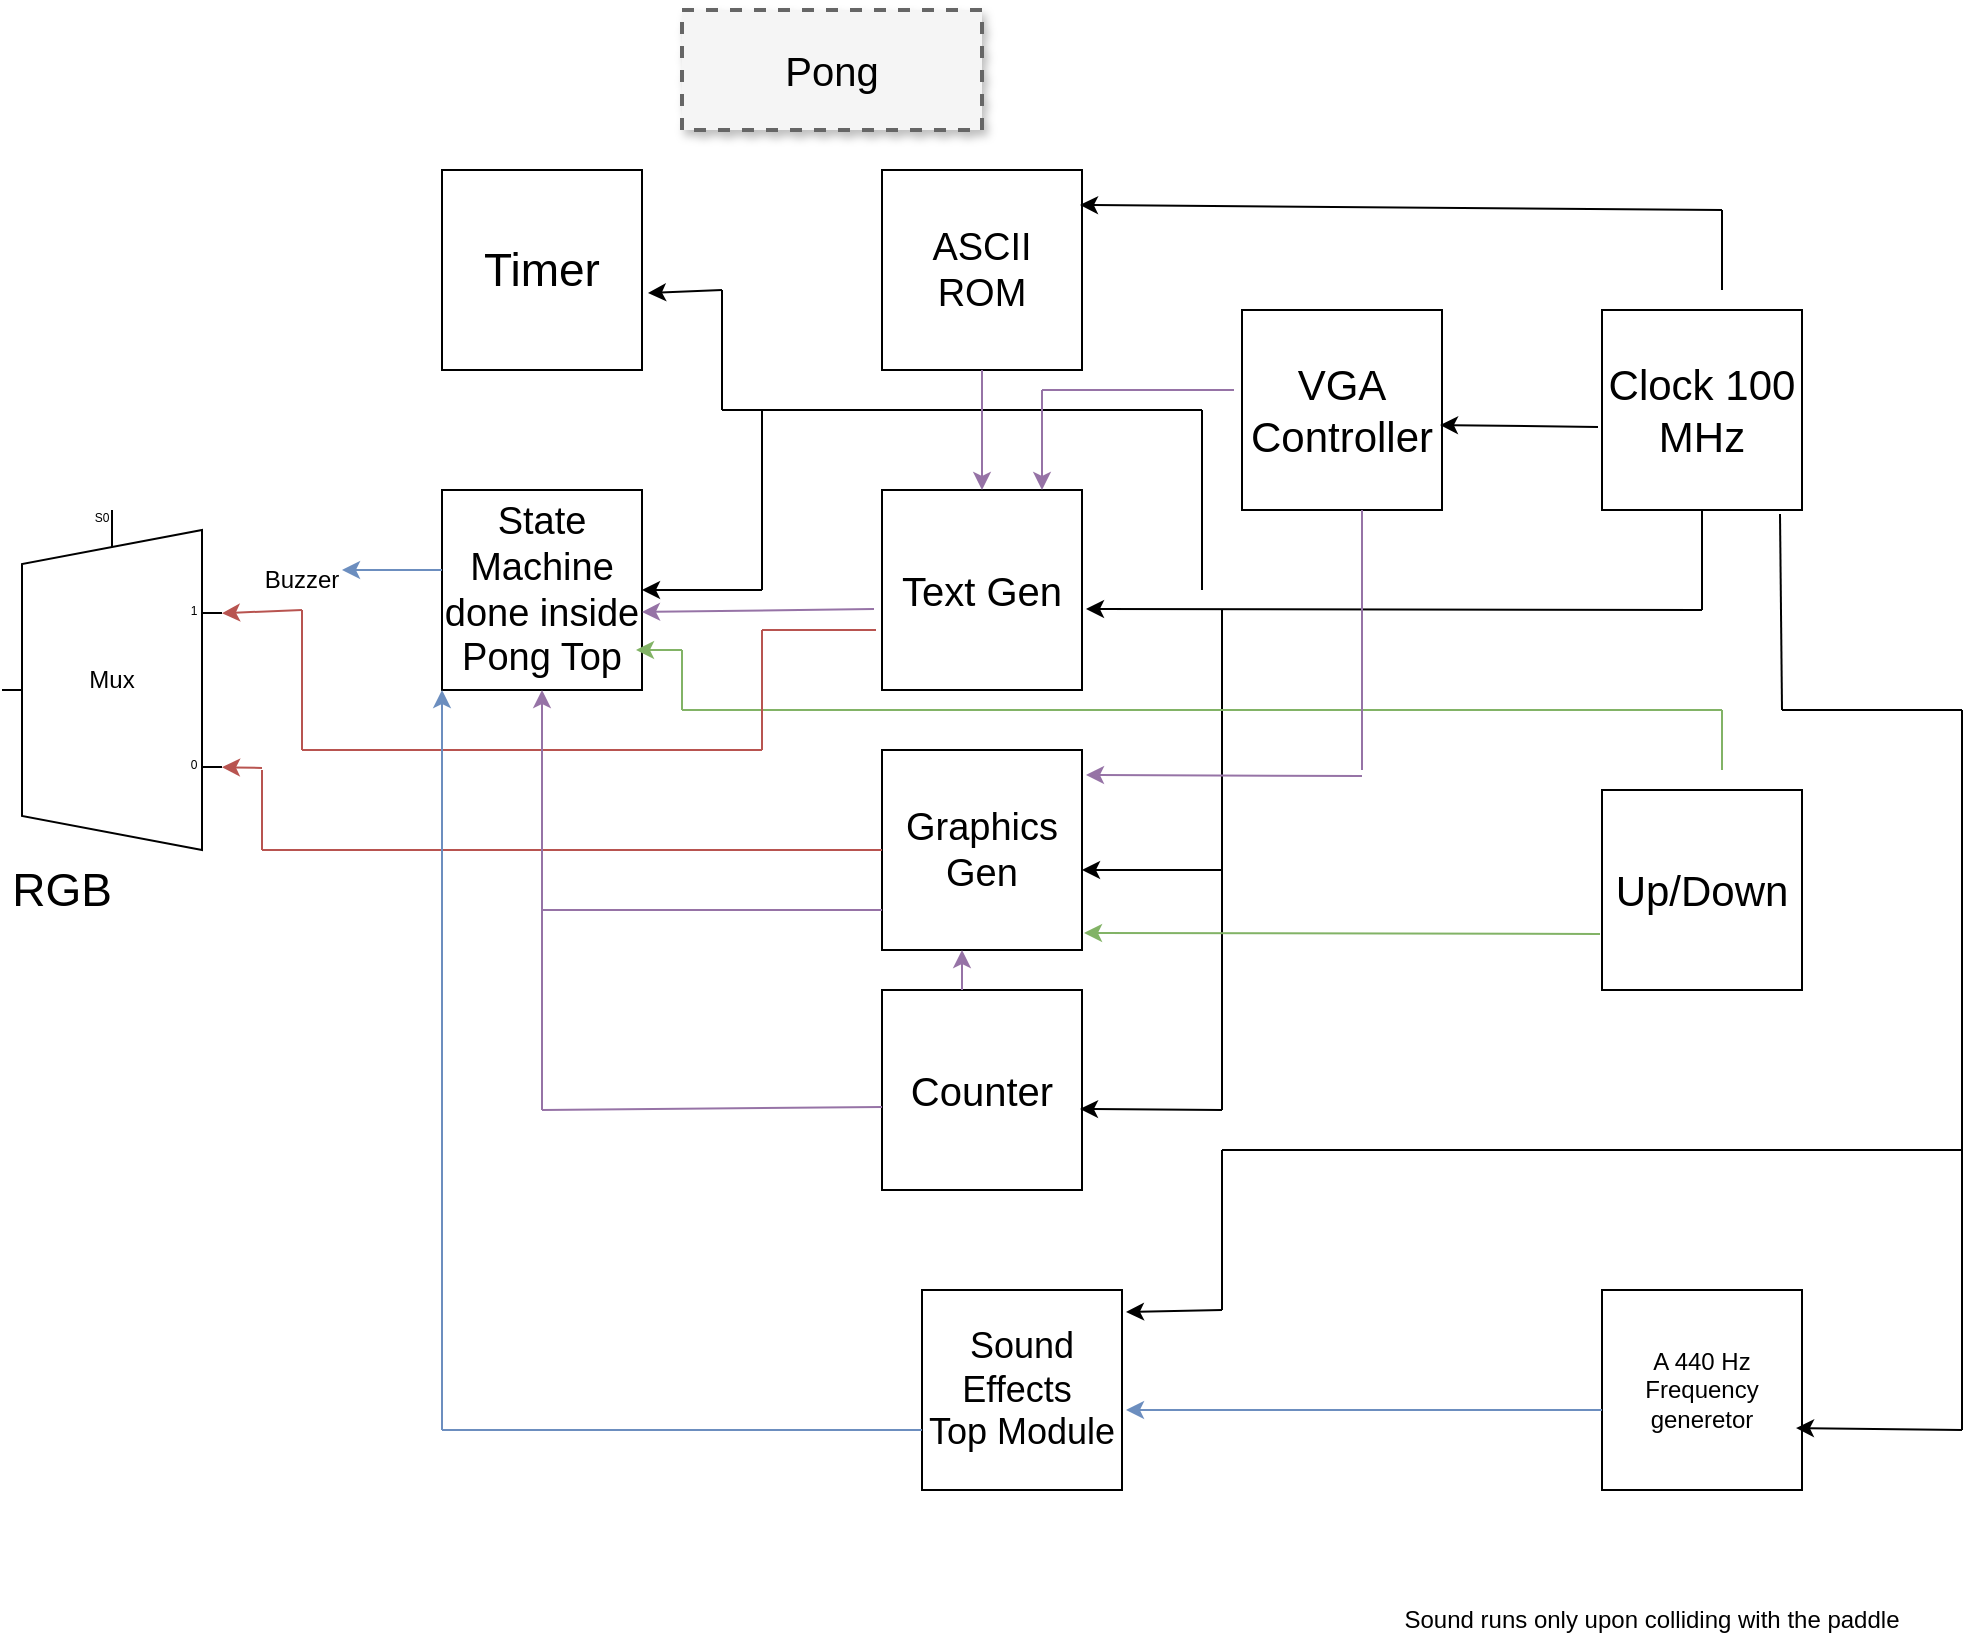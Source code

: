 <mxfile version="25.0.1">
  <diagram name="Page-1" id="90a13364-a465-7bf4-72fc-28e22215d7a0">
    <mxGraphModel dx="911" dy="605" grid="1" gridSize="10" guides="1" tooltips="1" connect="1" arrows="1" fold="1" page="1" pageScale="1.5" pageWidth="1169" pageHeight="826" background="none" math="0" shadow="0">
      <root>
        <mxCell id="0" style=";html=1;" />
        <mxCell id="1" style=";html=1;" parent="0" />
        <mxCell id="3a17f1ce550125da-1" value="Pong" style="whiteSpace=wrap;html=1;shadow=1;fontSize=20;fillColor=#f5f5f5;strokeColor=#666666;strokeWidth=2;dashed=1;" parent="1" vertex="1">
          <mxGeometry x="850" y="330" width="150" height="60" as="geometry" />
        </mxCell>
        <mxCell id="RpWCt385Ka6AR4KMFrXU-1" value="&lt;font style=&quot;font-size: 21px;&quot;&gt;Clock 100 MHz&lt;/font&gt;" style="whiteSpace=wrap;html=1;aspect=fixed;" parent="1" vertex="1">
          <mxGeometry x="1310" y="480" width="100" height="100" as="geometry" />
        </mxCell>
        <object label="&lt;font style=&quot;font-size: 21px;&quot;&gt;Up/Down&lt;/font&gt;" id="RpWCt385Ka6AR4KMFrXU-2">
          <mxCell style="whiteSpace=wrap;html=1;aspect=fixed;" parent="1" vertex="1">
            <mxGeometry x="1310" y="720" width="100" height="100" as="geometry" />
          </mxCell>
        </object>
        <mxCell id="RpWCt385Ka6AR4KMFrXU-18" value="&lt;font style=&quot;font-size: 19px;&quot;&gt;ASCII ROM&lt;/font&gt;" style="whiteSpace=wrap;html=1;aspect=fixed;" parent="1" vertex="1">
          <mxGeometry x="950" y="410" width="100" height="100" as="geometry" />
        </mxCell>
        <mxCell id="RpWCt385Ka6AR4KMFrXU-19" value="&lt;font style=&quot;font-size: 21px;&quot;&gt;VGA Controller&lt;/font&gt;" style="whiteSpace=wrap;html=1;aspect=fixed;" parent="1" vertex="1">
          <mxGeometry x="1130" y="480" width="100" height="100" as="geometry" />
        </mxCell>
        <mxCell id="RpWCt385Ka6AR4KMFrXU-20" value="&lt;font style=&quot;font-size: 20px;&quot;&gt;Text Gen&lt;/font&gt;" style="whiteSpace=wrap;html=1;aspect=fixed;" parent="1" vertex="1">
          <mxGeometry x="950" y="570" width="100" height="100" as="geometry" />
        </mxCell>
        <mxCell id="RpWCt385Ka6AR4KMFrXU-21" value="&lt;font style=&quot;font-size: 23px;&quot;&gt;Timer&lt;/font&gt;" style="whiteSpace=wrap;html=1;aspect=fixed;" parent="1" vertex="1">
          <mxGeometry x="730" y="410" width="100" height="100" as="geometry" />
        </mxCell>
        <mxCell id="RpWCt385Ka6AR4KMFrXU-22" value="&lt;font style=&quot;font-size: 19px;&quot;&gt;State Machine done inside Pong Top&lt;/font&gt;" style="whiteSpace=wrap;html=1;aspect=fixed;" parent="1" vertex="1">
          <mxGeometry x="730" y="570" width="100" height="100" as="geometry" />
        </mxCell>
        <mxCell id="RpWCt385Ka6AR4KMFrXU-23" value="&lt;font style=&quot;font-size: 19px;&quot;&gt;Graphics Gen&lt;/font&gt;" style="whiteSpace=wrap;html=1;aspect=fixed;" parent="1" vertex="1">
          <mxGeometry x="950" y="700" width="100" height="100" as="geometry" />
        </mxCell>
        <mxCell id="RpWCt385Ka6AR4KMFrXU-24" value="&lt;font style=&quot;font-size: 20px;&quot;&gt;Counter&lt;/font&gt;" style="whiteSpace=wrap;html=1;aspect=fixed;" parent="1" vertex="1">
          <mxGeometry x="950" y="820" width="100" height="100" as="geometry" />
        </mxCell>
        <mxCell id="RpWCt385Ka6AR4KMFrXU-25" value="Mux" style="shadow=0;dashed=0;align=center;html=1;strokeWidth=1;shape=mxgraph.electrical.abstract.mux2;whiteSpace=wrap;direction=west;" parent="1" vertex="1">
          <mxGeometry x="510" y="580" width="110" height="170" as="geometry" />
        </mxCell>
        <mxCell id="RpWCt385Ka6AR4KMFrXU-26" value="" style="endArrow=classic;html=1;rounded=0;entryX=0.99;entryY=0.575;entryDx=0;entryDy=0;entryPerimeter=0;exitX=-0.02;exitY=0.585;exitDx=0;exitDy=0;exitPerimeter=0;" parent="1" source="RpWCt385Ka6AR4KMFrXU-1" target="RpWCt385Ka6AR4KMFrXU-19" edge="1">
          <mxGeometry width="50" height="50" relative="1" as="geometry">
            <mxPoint x="1310" y="530" as="sourcePoint" />
            <mxPoint x="1300" y="540" as="targetPoint" />
          </mxGeometry>
        </mxCell>
        <mxCell id="RpWCt385Ka6AR4KMFrXU-28" value="" style="endArrow=classic;html=1;rounded=0;entryX=1.02;entryY=0.595;entryDx=0;entryDy=0;entryPerimeter=0;" parent="1" target="RpWCt385Ka6AR4KMFrXU-20" edge="1">
          <mxGeometry width="50" height="50" relative="1" as="geometry">
            <mxPoint x="1360" y="630" as="sourcePoint" />
            <mxPoint x="1060" y="630" as="targetPoint" />
          </mxGeometry>
        </mxCell>
        <mxCell id="RpWCt385Ka6AR4KMFrXU-30" value="" style="endArrow=none;html=1;rounded=0;entryX=0.5;entryY=1;entryDx=0;entryDy=0;" parent="1" target="RpWCt385Ka6AR4KMFrXU-1" edge="1">
          <mxGeometry width="50" height="50" relative="1" as="geometry">
            <mxPoint x="1360" y="630" as="sourcePoint" />
            <mxPoint x="1370" y="590" as="targetPoint" />
          </mxGeometry>
        </mxCell>
        <mxCell id="RpWCt385Ka6AR4KMFrXU-33" value="" style="endArrow=none;html=1;rounded=0;" parent="1" edge="1">
          <mxGeometry width="50" height="50" relative="1" as="geometry">
            <mxPoint x="1370" y="470" as="sourcePoint" />
            <mxPoint x="1370" y="430" as="targetPoint" />
            <Array as="points" />
          </mxGeometry>
        </mxCell>
        <mxCell id="RpWCt385Ka6AR4KMFrXU-35" value="" style="endArrow=classic;html=1;rounded=0;entryX=0.99;entryY=0.175;entryDx=0;entryDy=0;entryPerimeter=0;" parent="1" target="RpWCt385Ka6AR4KMFrXU-18" edge="1">
          <mxGeometry width="50" height="50" relative="1" as="geometry">
            <mxPoint x="1370" y="430" as="sourcePoint" />
            <mxPoint x="1230" y="380" as="targetPoint" />
          </mxGeometry>
        </mxCell>
        <mxCell id="RpWCt385Ka6AR4KMFrXU-37" value="" style="endArrow=none;html=1;rounded=0;" parent="1" edge="1">
          <mxGeometry width="50" height="50" relative="1" as="geometry">
            <mxPoint x="1120" y="880" as="sourcePoint" />
            <mxPoint x="1120" y="630" as="targetPoint" />
          </mxGeometry>
        </mxCell>
        <mxCell id="RpWCt385Ka6AR4KMFrXU-38" value="" style="endArrow=classic;html=1;rounded=0;" parent="1" edge="1">
          <mxGeometry width="50" height="50" relative="1" as="geometry">
            <mxPoint x="1120" y="760" as="sourcePoint" />
            <mxPoint x="1050" y="760" as="targetPoint" />
          </mxGeometry>
        </mxCell>
        <mxCell id="RpWCt385Ka6AR4KMFrXU-40" value="" style="endArrow=classic;html=1;rounded=0;entryX=0.99;entryY=0.595;entryDx=0;entryDy=0;entryPerimeter=0;" parent="1" target="RpWCt385Ka6AR4KMFrXU-24" edge="1">
          <mxGeometry width="50" height="50" relative="1" as="geometry">
            <mxPoint x="1120" y="880" as="sourcePoint" />
            <mxPoint x="1060" y="880" as="targetPoint" />
          </mxGeometry>
        </mxCell>
        <mxCell id="RpWCt385Ka6AR4KMFrXU-42" value="" style="endArrow=none;html=1;rounded=0;" parent="1" edge="1">
          <mxGeometry width="50" height="50" relative="1" as="geometry">
            <mxPoint x="1110" y="620" as="sourcePoint" />
            <mxPoint x="1110" y="530" as="targetPoint" />
          </mxGeometry>
        </mxCell>
        <mxCell id="RpWCt385Ka6AR4KMFrXU-43" value="" style="endArrow=none;html=1;rounded=0;" parent="1" edge="1">
          <mxGeometry width="50" height="50" relative="1" as="geometry">
            <mxPoint x="870" y="530" as="sourcePoint" />
            <mxPoint x="1110" y="530" as="targetPoint" />
          </mxGeometry>
        </mxCell>
        <mxCell id="RpWCt385Ka6AR4KMFrXU-46" value="" style="endArrow=none;html=1;rounded=0;" parent="1" edge="1">
          <mxGeometry width="50" height="50" relative="1" as="geometry">
            <mxPoint x="870" y="530" as="sourcePoint" />
            <mxPoint x="870" y="470" as="targetPoint" />
          </mxGeometry>
        </mxCell>
        <mxCell id="RpWCt385Ka6AR4KMFrXU-47" value="" style="endArrow=classic;html=1;rounded=0;entryX=1.03;entryY=0.615;entryDx=0;entryDy=0;entryPerimeter=0;" parent="1" target="RpWCt385Ka6AR4KMFrXU-21" edge="1">
          <mxGeometry width="50" height="50" relative="1" as="geometry">
            <mxPoint x="870" y="470" as="sourcePoint" />
            <mxPoint x="890" y="430" as="targetPoint" />
          </mxGeometry>
        </mxCell>
        <mxCell id="RpWCt385Ka6AR4KMFrXU-48" value="" style="endArrow=none;html=1;rounded=0;" parent="1" edge="1">
          <mxGeometry width="50" height="50" relative="1" as="geometry">
            <mxPoint x="890" y="620" as="sourcePoint" />
            <mxPoint x="890" y="530" as="targetPoint" />
          </mxGeometry>
        </mxCell>
        <mxCell id="RpWCt385Ka6AR4KMFrXU-49" value="" style="endArrow=classic;html=1;rounded=0;entryX=1;entryY=0.5;entryDx=0;entryDy=0;" parent="1" target="RpWCt385Ka6AR4KMFrXU-22" edge="1">
          <mxGeometry width="50" height="50" relative="1" as="geometry">
            <mxPoint x="890" y="620" as="sourcePoint" />
            <mxPoint x="880" y="580" as="targetPoint" />
          </mxGeometry>
        </mxCell>
        <mxCell id="RpWCt385Ka6AR4KMFrXU-51" value="" style="endArrow=classic;html=1;rounded=0;entryX=1.01;entryY=0.915;entryDx=0;entryDy=0;entryPerimeter=0;fillColor=#d5e8d4;strokeColor=#82b366;" parent="1" target="RpWCt385Ka6AR4KMFrXU-23" edge="1">
          <mxGeometry width="50" height="50" relative="1" as="geometry">
            <mxPoint x="1309" y="792" as="sourcePoint" />
            <mxPoint x="1240" y="750" as="targetPoint" />
          </mxGeometry>
        </mxCell>
        <mxCell id="RpWCt385Ka6AR4KMFrXU-52" value="" style="endArrow=none;html=1;rounded=0;fillColor=#d5e8d4;strokeColor=#82b366;" parent="1" edge="1">
          <mxGeometry width="50" height="50" relative="1" as="geometry">
            <mxPoint x="1370" y="710" as="sourcePoint" />
            <mxPoint x="1370" y="680" as="targetPoint" />
          </mxGeometry>
        </mxCell>
        <mxCell id="RpWCt385Ka6AR4KMFrXU-53" value="" style="endArrow=none;html=1;rounded=0;fillColor=#d5e8d4;strokeColor=#82b366;" parent="1" edge="1">
          <mxGeometry width="50" height="50" relative="1" as="geometry">
            <mxPoint x="850" y="680" as="sourcePoint" />
            <mxPoint x="1370" y="680" as="targetPoint" />
          </mxGeometry>
        </mxCell>
        <mxCell id="RpWCt385Ka6AR4KMFrXU-54" value="" style="endArrow=none;html=1;rounded=0;fillColor=#d5e8d4;strokeColor=#82b366;" parent="1" edge="1">
          <mxGeometry width="50" height="50" relative="1" as="geometry">
            <mxPoint x="850" y="680" as="sourcePoint" />
            <mxPoint x="850" y="650" as="targetPoint" />
          </mxGeometry>
        </mxCell>
        <mxCell id="RpWCt385Ka6AR4KMFrXU-55" value="" style="endArrow=classic;html=1;rounded=0;fillColor=#d5e8d4;strokeColor=#82b366;" parent="1" edge="1">
          <mxGeometry width="50" height="50" relative="1" as="geometry">
            <mxPoint x="850" y="650" as="sourcePoint" />
            <mxPoint x="827" y="650" as="targetPoint" />
          </mxGeometry>
        </mxCell>
        <mxCell id="RpWCt385Ka6AR4KMFrXU-57" value="" style="endArrow=none;html=1;rounded=0;fillColor=#f8cecc;strokeColor=#b85450;" parent="1" edge="1">
          <mxGeometry width="50" height="50" relative="1" as="geometry">
            <mxPoint x="890" y="640" as="sourcePoint" />
            <mxPoint x="947" y="640" as="targetPoint" />
          </mxGeometry>
        </mxCell>
        <mxCell id="RpWCt385Ka6AR4KMFrXU-58" value="" style="endArrow=none;html=1;rounded=0;fillColor=#f8cecc;strokeColor=#b85450;" parent="1" edge="1">
          <mxGeometry width="50" height="50" relative="1" as="geometry">
            <mxPoint x="890" y="700" as="sourcePoint" />
            <mxPoint x="890" y="640" as="targetPoint" />
          </mxGeometry>
        </mxCell>
        <mxCell id="RpWCt385Ka6AR4KMFrXU-59" value="" style="endArrow=none;html=1;rounded=0;fillColor=#f8cecc;strokeColor=#b85450;" parent="1" edge="1">
          <mxGeometry width="50" height="50" relative="1" as="geometry">
            <mxPoint x="660" y="700" as="sourcePoint" />
            <mxPoint x="890" y="700" as="targetPoint" />
          </mxGeometry>
        </mxCell>
        <mxCell id="RpWCt385Ka6AR4KMFrXU-62" value="" style="endArrow=none;html=1;rounded=0;fillColor=#f8cecc;strokeColor=#b85450;" parent="1" edge="1">
          <mxGeometry width="50" height="50" relative="1" as="geometry">
            <mxPoint x="660" y="700" as="sourcePoint" />
            <mxPoint x="660" y="630" as="targetPoint" />
          </mxGeometry>
        </mxCell>
        <mxCell id="RpWCt385Ka6AR4KMFrXU-63" value="" style="endArrow=classic;html=1;rounded=0;entryX=0;entryY=0.679;entryDx=0;entryDy=3;entryPerimeter=0;fillColor=#f8cecc;strokeColor=#b85450;" parent="1" target="RpWCt385Ka6AR4KMFrXU-25" edge="1">
          <mxGeometry width="50" height="50" relative="1" as="geometry">
            <mxPoint x="660" y="630" as="sourcePoint" />
            <mxPoint x="710" y="580" as="targetPoint" />
          </mxGeometry>
        </mxCell>
        <mxCell id="RpWCt385Ka6AR4KMFrXU-64" value="" style="endArrow=none;html=1;rounded=0;fillColor=#f8cecc;strokeColor=#b85450;" parent="1" edge="1">
          <mxGeometry width="50" height="50" relative="1" as="geometry">
            <mxPoint x="640" y="750" as="sourcePoint" />
            <mxPoint x="950" y="750" as="targetPoint" />
          </mxGeometry>
        </mxCell>
        <mxCell id="RpWCt385Ka6AR4KMFrXU-65" value="" style="endArrow=none;html=1;rounded=0;fillColor=#f8cecc;strokeColor=#b85450;" parent="1" edge="1">
          <mxGeometry width="50" height="50" relative="1" as="geometry">
            <mxPoint x="640" y="750" as="sourcePoint" />
            <mxPoint x="640" y="710" as="targetPoint" />
          </mxGeometry>
        </mxCell>
        <mxCell id="RpWCt385Ka6AR4KMFrXU-66" value="" style="endArrow=classic;html=1;rounded=0;entryX=0;entryY=0.226;entryDx=0;entryDy=3;entryPerimeter=0;fillColor=#f8cecc;strokeColor=#b85450;" parent="1" target="RpWCt385Ka6AR4KMFrXU-25" edge="1">
          <mxGeometry width="50" height="50" relative="1" as="geometry">
            <mxPoint x="640" y="709" as="sourcePoint" />
            <mxPoint x="690" y="670" as="targetPoint" />
          </mxGeometry>
        </mxCell>
        <mxCell id="RpWCt385Ka6AR4KMFrXU-67" value="" style="endArrow=none;html=1;rounded=0;fillColor=#e1d5e7;strokeColor=#9673a6;" parent="1" edge="1">
          <mxGeometry width="50" height="50" relative="1" as="geometry">
            <mxPoint x="1030" y="520" as="sourcePoint" />
            <mxPoint x="1126" y="520" as="targetPoint" />
          </mxGeometry>
        </mxCell>
        <mxCell id="RpWCt385Ka6AR4KMFrXU-68" value="" style="endArrow=classic;html=1;rounded=0;fillColor=#e1d5e7;strokeColor=#9673a6;" parent="1" edge="1">
          <mxGeometry width="50" height="50" relative="1" as="geometry">
            <mxPoint x="1030" y="520" as="sourcePoint" />
            <mxPoint x="1030" y="570" as="targetPoint" />
          </mxGeometry>
        </mxCell>
        <mxCell id="RpWCt385Ka6AR4KMFrXU-69" value="" style="endArrow=none;html=1;rounded=0;fillColor=#e1d5e7;strokeColor=#9673a6;" parent="1" edge="1">
          <mxGeometry width="50" height="50" relative="1" as="geometry">
            <mxPoint x="1190" y="710" as="sourcePoint" />
            <mxPoint x="1190" y="580" as="targetPoint" />
          </mxGeometry>
        </mxCell>
        <mxCell id="RpWCt385Ka6AR4KMFrXU-70" value="" style="endArrow=classic;html=1;rounded=0;entryX=1.02;entryY=0.125;entryDx=0;entryDy=0;entryPerimeter=0;fillColor=#e1d5e7;strokeColor=#9673a6;" parent="1" target="RpWCt385Ka6AR4KMFrXU-23" edge="1">
          <mxGeometry width="50" height="50" relative="1" as="geometry">
            <mxPoint x="1190" y="713" as="sourcePoint" />
            <mxPoint x="1180" y="660" as="targetPoint" />
          </mxGeometry>
        </mxCell>
        <mxCell id="RpWCt385Ka6AR4KMFrXU-71" value="" style="endArrow=classic;html=1;rounded=0;exitX=0.5;exitY=1;exitDx=0;exitDy=0;fillColor=#e1d5e7;strokeColor=#9673a6;" parent="1" source="RpWCt385Ka6AR4KMFrXU-18" target="RpWCt385Ka6AR4KMFrXU-20" edge="1">
          <mxGeometry width="50" height="50" relative="1" as="geometry">
            <mxPoint x="1000" y="550" as="sourcePoint" />
            <mxPoint x="1050" y="500" as="targetPoint" />
          </mxGeometry>
        </mxCell>
        <mxCell id="RpWCt385Ka6AR4KMFrXU-72" value="" style="endArrow=classic;html=1;rounded=0;exitX=-0.04;exitY=0.595;exitDx=0;exitDy=0;exitPerimeter=0;fillColor=#e1d5e7;strokeColor=#9673a6;" parent="1" source="RpWCt385Ka6AR4KMFrXU-20" edge="1">
          <mxGeometry width="50" height="50" relative="1" as="geometry">
            <mxPoint x="910" y="630" as="sourcePoint" />
            <mxPoint x="830" y="631" as="targetPoint" />
          </mxGeometry>
        </mxCell>
        <mxCell id="RpWCt385Ka6AR4KMFrXU-73" value="" style="endArrow=classic;html=1;rounded=0;entryX=0.4;entryY=1;entryDx=0;entryDy=0;entryPerimeter=0;fillColor=#e1d5e7;strokeColor=#9673a6;" parent="1" target="RpWCt385Ka6AR4KMFrXU-23" edge="1">
          <mxGeometry width="50" height="50" relative="1" as="geometry">
            <mxPoint x="990" y="820" as="sourcePoint" />
            <mxPoint x="1040" y="770" as="targetPoint" />
          </mxGeometry>
        </mxCell>
        <mxCell id="RpWCt385Ka6AR4KMFrXU-77" value="" style="endArrow=classic;html=1;rounded=0;fillColor=#e1d5e7;strokeColor=#9673a6;" parent="1" edge="1">
          <mxGeometry width="50" height="50" relative="1" as="geometry">
            <mxPoint x="780" y="880" as="sourcePoint" />
            <mxPoint x="780" y="670" as="targetPoint" />
          </mxGeometry>
        </mxCell>
        <mxCell id="RpWCt385Ka6AR4KMFrXU-79" value="" style="endArrow=none;html=1;rounded=0;entryX=0;entryY=0.585;entryDx=0;entryDy=0;entryPerimeter=0;fillColor=#e1d5e7;strokeColor=#9673a6;" parent="1" target="RpWCt385Ka6AR4KMFrXU-24" edge="1">
          <mxGeometry width="50" height="50" relative="1" as="geometry">
            <mxPoint x="780" y="880" as="sourcePoint" />
            <mxPoint x="950" y="870" as="targetPoint" />
          </mxGeometry>
        </mxCell>
        <mxCell id="RpWCt385Ka6AR4KMFrXU-80" value="" style="endArrow=none;html=1;rounded=0;fillColor=#e1d5e7;strokeColor=#9673a6;" parent="1" edge="1">
          <mxGeometry width="50" height="50" relative="1" as="geometry">
            <mxPoint x="780" y="780" as="sourcePoint" />
            <mxPoint x="950" y="780" as="targetPoint" />
          </mxGeometry>
        </mxCell>
        <mxCell id="2-lUiezWXwxuvfU7oQHC-1" value="A 440 Hz Frequency generetor" style="whiteSpace=wrap;html=1;aspect=fixed;" vertex="1" parent="1">
          <mxGeometry x="1310" y="970" width="100" height="100" as="geometry" />
        </mxCell>
        <mxCell id="2-lUiezWXwxuvfU7oQHC-2" value="&lt;font style=&quot;font-size: 18px;&quot;&gt;Sound Effects&amp;nbsp;&lt;/font&gt;&lt;div&gt;&lt;font style=&quot;font-size: 18px;&quot;&gt;Top Module&lt;/font&gt;&lt;/div&gt;" style="whiteSpace=wrap;html=1;aspect=fixed;" vertex="1" parent="1">
          <mxGeometry x="970" y="970" width="100" height="100" as="geometry" />
        </mxCell>
        <mxCell id="2-lUiezWXwxuvfU7oQHC-4" value="&lt;font style=&quot;font-size: 23px;&quot;&gt;RGB&lt;/font&gt;" style="text;html=1;align=center;verticalAlign=middle;whiteSpace=wrap;rounded=0;" vertex="1" parent="1">
          <mxGeometry x="510" y="755" width="60" height="30" as="geometry" />
        </mxCell>
        <mxCell id="2-lUiezWXwxuvfU7oQHC-6" value="Sound runs only upon colliding with the paddle" style="text;html=1;align=center;verticalAlign=middle;whiteSpace=wrap;rounded=0;" vertex="1" parent="1">
          <mxGeometry x="1200" y="1120" width="270" height="30" as="geometry" />
        </mxCell>
        <mxCell id="2-lUiezWXwxuvfU7oQHC-9" value="" style="endArrow=classic;html=1;rounded=0;fillColor=#dae8fc;strokeColor=#6c8ebf;" edge="1" parent="1">
          <mxGeometry width="50" height="50" relative="1" as="geometry">
            <mxPoint x="1310" y="1030" as="sourcePoint" />
            <mxPoint x="1072" y="1030" as="targetPoint" />
          </mxGeometry>
        </mxCell>
        <mxCell id="2-lUiezWXwxuvfU7oQHC-12" value="" style="endArrow=none;html=1;rounded=0;entryX=0.89;entryY=1.02;entryDx=0;entryDy=0;entryPerimeter=0;" edge="1" parent="1" target="RpWCt385Ka6AR4KMFrXU-1">
          <mxGeometry width="50" height="50" relative="1" as="geometry">
            <mxPoint x="1400" y="680" as="sourcePoint" />
            <mxPoint x="1450" y="580" as="targetPoint" />
          </mxGeometry>
        </mxCell>
        <mxCell id="2-lUiezWXwxuvfU7oQHC-13" value="" style="endArrow=none;html=1;rounded=0;" edge="1" parent="1">
          <mxGeometry width="50" height="50" relative="1" as="geometry">
            <mxPoint x="1400" y="680" as="sourcePoint" />
            <mxPoint x="1490" y="680" as="targetPoint" />
          </mxGeometry>
        </mxCell>
        <mxCell id="2-lUiezWXwxuvfU7oQHC-14" value="" style="endArrow=none;html=1;rounded=0;" edge="1" parent="1">
          <mxGeometry width="50" height="50" relative="1" as="geometry">
            <mxPoint x="1490" y="1040" as="sourcePoint" />
            <mxPoint x="1490" y="680" as="targetPoint" />
          </mxGeometry>
        </mxCell>
        <mxCell id="2-lUiezWXwxuvfU7oQHC-15" value="" style="endArrow=classic;html=1;rounded=0;entryX=0.97;entryY=0.69;entryDx=0;entryDy=0;entryPerimeter=0;" edge="1" parent="1" target="2-lUiezWXwxuvfU7oQHC-1">
          <mxGeometry width="50" height="50" relative="1" as="geometry">
            <mxPoint x="1490" y="1040" as="sourcePoint" />
            <mxPoint x="1540" y="990" as="targetPoint" />
          </mxGeometry>
        </mxCell>
        <mxCell id="2-lUiezWXwxuvfU7oQHC-19" value="" style="endArrow=none;html=1;rounded=0;" edge="1" parent="1">
          <mxGeometry width="50" height="50" relative="1" as="geometry">
            <mxPoint x="1120" y="900" as="sourcePoint" />
            <mxPoint x="1490" y="900" as="targetPoint" />
          </mxGeometry>
        </mxCell>
        <mxCell id="2-lUiezWXwxuvfU7oQHC-20" value="" style="endArrow=classic;html=1;rounded=0;" edge="1" parent="1">
          <mxGeometry width="50" height="50" relative="1" as="geometry">
            <mxPoint x="1120" y="900" as="sourcePoint" />
            <mxPoint x="1120" y="900" as="targetPoint" />
          </mxGeometry>
        </mxCell>
        <mxCell id="2-lUiezWXwxuvfU7oQHC-21" value="" style="endArrow=none;html=1;rounded=0;" edge="1" parent="1">
          <mxGeometry width="50" height="50" relative="1" as="geometry">
            <mxPoint x="1120" y="980" as="sourcePoint" />
            <mxPoint x="1120" y="900" as="targetPoint" />
          </mxGeometry>
        </mxCell>
        <mxCell id="2-lUiezWXwxuvfU7oQHC-22" value="" style="endArrow=classic;html=1;rounded=0;entryX=1.02;entryY=0.11;entryDx=0;entryDy=0;entryPerimeter=0;" edge="1" parent="1" target="2-lUiezWXwxuvfU7oQHC-2">
          <mxGeometry width="50" height="50" relative="1" as="geometry">
            <mxPoint x="1120" y="980" as="sourcePoint" />
            <mxPoint x="1170" y="930" as="targetPoint" />
          </mxGeometry>
        </mxCell>
        <mxCell id="2-lUiezWXwxuvfU7oQHC-23" value="" style="endArrow=none;html=1;rounded=0;fillColor=#dae8fc;strokeColor=#6c8ebf;" edge="1" parent="1">
          <mxGeometry width="50" height="50" relative="1" as="geometry">
            <mxPoint x="730" y="1040" as="sourcePoint" />
            <mxPoint x="970" y="1040" as="targetPoint" />
          </mxGeometry>
        </mxCell>
        <mxCell id="2-lUiezWXwxuvfU7oQHC-24" value="" style="endArrow=classic;html=1;rounded=0;entryX=0;entryY=1;entryDx=0;entryDy=0;fillColor=#dae8fc;strokeColor=#6c8ebf;" edge="1" parent="1" target="RpWCt385Ka6AR4KMFrXU-22">
          <mxGeometry width="50" height="50" relative="1" as="geometry">
            <mxPoint x="730" y="1040" as="sourcePoint" />
            <mxPoint x="780" y="990" as="targetPoint" />
          </mxGeometry>
        </mxCell>
        <mxCell id="2-lUiezWXwxuvfU7oQHC-25" value="" style="endArrow=classic;html=1;rounded=0;fillColor=#dae8fc;strokeColor=#6c8ebf;" edge="1" parent="1">
          <mxGeometry width="50" height="50" relative="1" as="geometry">
            <mxPoint x="730" y="610" as="sourcePoint" />
            <mxPoint x="680" y="610" as="targetPoint" />
          </mxGeometry>
        </mxCell>
        <mxCell id="2-lUiezWXwxuvfU7oQHC-26" value="Buzzer" style="text;html=1;align=center;verticalAlign=middle;whiteSpace=wrap;rounded=0;" vertex="1" parent="1">
          <mxGeometry x="630" y="600" width="60" height="30" as="geometry" />
        </mxCell>
      </root>
    </mxGraphModel>
  </diagram>
</mxfile>
